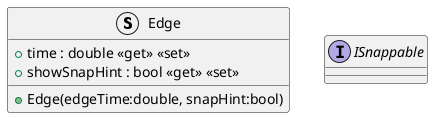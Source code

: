 @startuml
struct Edge {
    + time : double <<get>> <<set>>
    + showSnapHint : bool <<get>> <<set>>
    + Edge(edgeTime:double, snapHint:bool)
}
interface ISnappable {
}
@enduml
